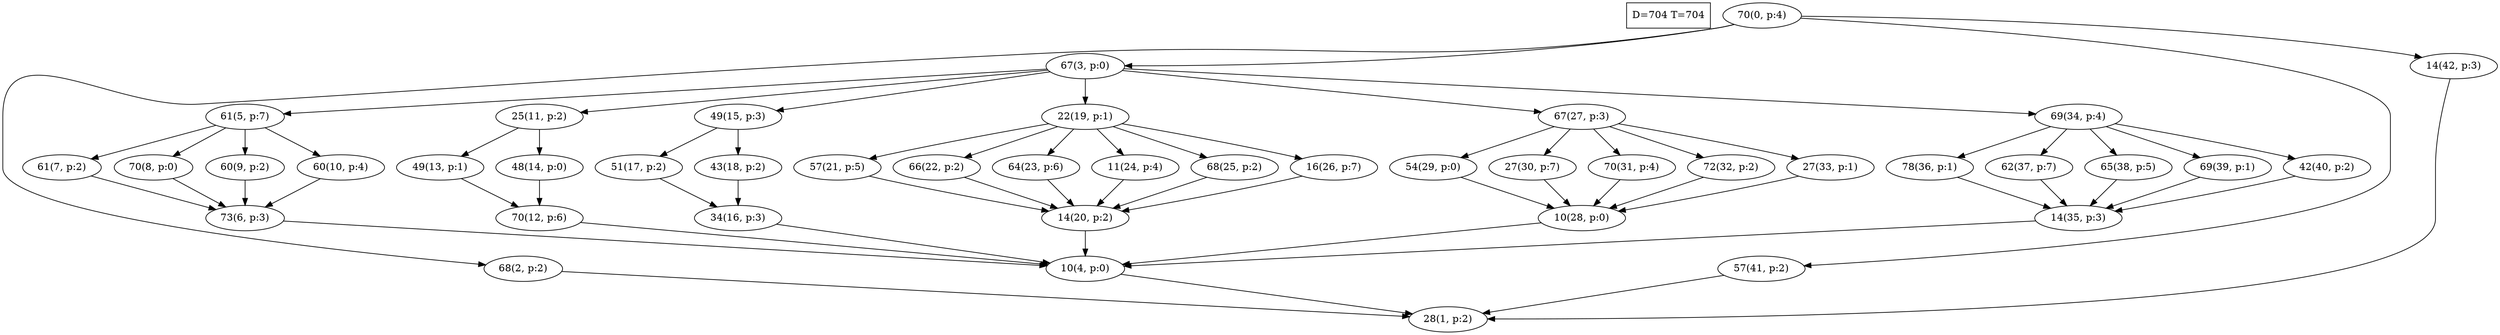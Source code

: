 digraph Task {
i [shape=box, label="D=704 T=704"]; 
0 [label="70(0, p:4)"];
1 [label="28(1, p:2)"];
2 [label="68(2, p:2)"];
3 [label="67(3, p:0)"];
4 [label="10(4, p:0)"];
5 [label="61(5, p:7)"];
6 [label="73(6, p:3)"];
7 [label="61(7, p:2)"];
8 [label="70(8, p:0)"];
9 [label="60(9, p:2)"];
10 [label="60(10, p:4)"];
11 [label="25(11, p:2)"];
12 [label="70(12, p:6)"];
13 [label="49(13, p:1)"];
14 [label="48(14, p:0)"];
15 [label="49(15, p:3)"];
16 [label="34(16, p:3)"];
17 [label="51(17, p:2)"];
18 [label="43(18, p:2)"];
19 [label="22(19, p:1)"];
20 [label="14(20, p:2)"];
21 [label="57(21, p:5)"];
22 [label="66(22, p:2)"];
23 [label="64(23, p:6)"];
24 [label="11(24, p:4)"];
25 [label="68(25, p:2)"];
26 [label="16(26, p:7)"];
27 [label="67(27, p:3)"];
28 [label="10(28, p:0)"];
29 [label="54(29, p:0)"];
30 [label="27(30, p:7)"];
31 [label="70(31, p:4)"];
32 [label="72(32, p:2)"];
33 [label="27(33, p:1)"];
34 [label="69(34, p:4)"];
35 [label="14(35, p:3)"];
36 [label="78(36, p:1)"];
37 [label="62(37, p:7)"];
38 [label="65(38, p:5)"];
39 [label="69(39, p:1)"];
40 [label="42(40, p:2)"];
41 [label="57(41, p:2)"];
42 [label="14(42, p:3)"];
0 -> 2;
0 -> 3;
0 -> 41;
0 -> 42;
2 -> 1;
3 -> 5;
3 -> 11;
3 -> 15;
3 -> 19;
3 -> 27;
3 -> 34;
4 -> 1;
5 -> 7;
5 -> 8;
5 -> 9;
5 -> 10;
6 -> 4;
7 -> 6;
8 -> 6;
9 -> 6;
10 -> 6;
11 -> 13;
11 -> 14;
12 -> 4;
13 -> 12;
14 -> 12;
15 -> 17;
15 -> 18;
16 -> 4;
17 -> 16;
18 -> 16;
19 -> 21;
19 -> 22;
19 -> 23;
19 -> 24;
19 -> 25;
19 -> 26;
20 -> 4;
21 -> 20;
22 -> 20;
23 -> 20;
24 -> 20;
25 -> 20;
26 -> 20;
27 -> 29;
27 -> 30;
27 -> 31;
27 -> 32;
27 -> 33;
28 -> 4;
29 -> 28;
30 -> 28;
31 -> 28;
32 -> 28;
33 -> 28;
34 -> 36;
34 -> 37;
34 -> 38;
34 -> 39;
34 -> 40;
35 -> 4;
36 -> 35;
37 -> 35;
38 -> 35;
39 -> 35;
40 -> 35;
41 -> 1;
42 -> 1;
}